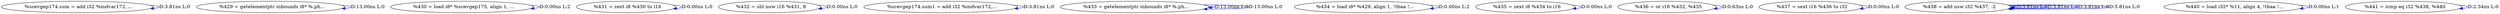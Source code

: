 digraph {
Node0x41624d0[label="  %scevgep174.sum = add i32 %indvar172, ..."];
Node0x41624d0 -> Node0x41624d0[label="D:3.81ns L:0",color=blue];
Node0x4162610[label="  %429 = getelementptr inbounds i8* %.ph..."];
Node0x4162610 -> Node0x4162610[label="D:13.00ns L:0",color=blue];
Node0x4162750[label="  %430 = load i8* %scevgep175, align 1, ..."];
Node0x4162750 -> Node0x4162750[label="D:0.00ns L:2",color=blue];
Node0x4162890[label="  %431 = zext i8 %430 to i16"];
Node0x4162890 -> Node0x4162890[label="D:0.00ns L:0",color=blue];
Node0x41629d0[label="  %432 = shl nuw i16 %431, 8"];
Node0x41629d0 -> Node0x41629d0[label="D:0.00ns L:0",color=blue];
Node0x4162b10[label="  %scevgep174.sum1 = add i32 %indvar172,..."];
Node0x4162b10 -> Node0x4162b10[label="D:3.81ns L:0",color=blue];
Node0x4162c50[label="  %433 = getelementptr inbounds i8* %.ph..."];
Node0x4162c50 -> Node0x4162c50[label="D:13.00ns L:0",color=blue];
Node0x4162c50 -> Node0x4162c50[label="D:13.00ns L:0",color=blue];
Node0x4162d90[label="  %434 = load i8* %429, align 1, !tbaa !..."];
Node0x4162d90 -> Node0x4162d90[label="D:0.00ns L:2",color=blue];
Node0x4162ed0[label="  %435 = zext i8 %434 to i16"];
Node0x4162ed0 -> Node0x4162ed0[label="D:0.00ns L:0",color=blue];
Node0x4163010[label="  %436 = or i16 %432, %435"];
Node0x4163010 -> Node0x4163010[label="D:0.63ns L:0",color=blue];
Node0x4163150[label="  %437 = sext i16 %436 to i32"];
Node0x4163150 -> Node0x4163150[label="D:0.00ns L:0",color=blue];
Node0x4163290[label="  %438 = add nsw i32 %437, -2"];
Node0x4163290 -> Node0x4163290[label="D:3.81ns L:0",color=blue];
Node0x4163290 -> Node0x4163290[label="D:3.81ns L:0",color=blue];
Node0x4163290 -> Node0x4163290[label="D:3.81ns L:0",color=blue];
Node0x4163290 -> Node0x4163290[label="D:3.81ns L:0",color=blue];
Node0x4163510[label="  %440 = load i32* %11, align 4, !tbaa !..."];
Node0x4163510 -> Node0x4163510[label="D:0.00ns L:1",color=blue];
Node0x4163650[label="  %441 = icmp eq i32 %438, %440"];
Node0x4163650 -> Node0x4163650[label="D:2.34ns L:0",color=blue];
}
